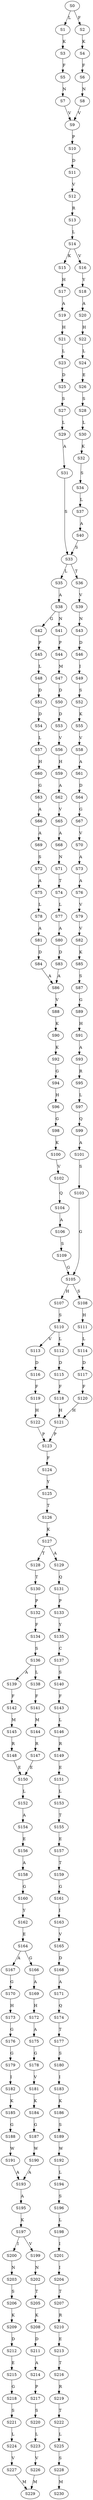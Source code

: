 strict digraph  {
	S0 -> S1 [ label = L ];
	S0 -> S2 [ label = F ];
	S1 -> S3 [ label = K ];
	S2 -> S4 [ label = K ];
	S3 -> S5 [ label = F ];
	S4 -> S6 [ label = F ];
	S5 -> S7 [ label = N ];
	S6 -> S8 [ label = N ];
	S7 -> S9 [ label = V ];
	S8 -> S9 [ label = V ];
	S9 -> S10 [ label = P ];
	S10 -> S11 [ label = D ];
	S11 -> S12 [ label = V ];
	S12 -> S13 [ label = R ];
	S13 -> S14 [ label = L ];
	S14 -> S15 [ label = K ];
	S14 -> S16 [ label = V ];
	S15 -> S17 [ label = H ];
	S16 -> S18 [ label = Y ];
	S17 -> S19 [ label = A ];
	S18 -> S20 [ label = A ];
	S19 -> S21 [ label = H ];
	S20 -> S22 [ label = H ];
	S21 -> S23 [ label = L ];
	S22 -> S24 [ label = L ];
	S23 -> S25 [ label = D ];
	S24 -> S26 [ label = E ];
	S25 -> S27 [ label = S ];
	S26 -> S28 [ label = S ];
	S27 -> S29 [ label = L ];
	S28 -> S30 [ label = L ];
	S29 -> S31 [ label = A ];
	S30 -> S32 [ label = K ];
	S31 -> S33 [ label = S ];
	S32 -> S34 [ label = S ];
	S33 -> S35 [ label = L ];
	S33 -> S36 [ label = T ];
	S34 -> S37 [ label = L ];
	S35 -> S38 [ label = A ];
	S36 -> S39 [ label = V ];
	S37 -> S40 [ label = A ];
	S38 -> S41 [ label = N ];
	S38 -> S42 [ label = G ];
	S39 -> S43 [ label = N ];
	S40 -> S33 [ label = S ];
	S41 -> S44 [ label = P ];
	S42 -> S45 [ label = P ];
	S43 -> S46 [ label = D ];
	S44 -> S47 [ label = M ];
	S45 -> S48 [ label = L ];
	S46 -> S49 [ label = I ];
	S47 -> S50 [ label = D ];
	S48 -> S51 [ label = D ];
	S49 -> S52 [ label = S ];
	S50 -> S53 [ label = D ];
	S51 -> S54 [ label = D ];
	S52 -> S55 [ label = K ];
	S53 -> S56 [ label = V ];
	S54 -> S57 [ label = L ];
	S55 -> S58 [ label = V ];
	S56 -> S59 [ label = H ];
	S57 -> S60 [ label = H ];
	S58 -> S61 [ label = A ];
	S59 -> S62 [ label = A ];
	S60 -> S63 [ label = G ];
	S61 -> S64 [ label = D ];
	S62 -> S65 [ label = V ];
	S63 -> S66 [ label = A ];
	S64 -> S67 [ label = G ];
	S65 -> S68 [ label = A ];
	S66 -> S69 [ label = A ];
	S67 -> S70 [ label = V ];
	S68 -> S71 [ label = N ];
	S69 -> S72 [ label = S ];
	S70 -> S73 [ label = A ];
	S71 -> S74 [ label = T ];
	S72 -> S75 [ label = A ];
	S73 -> S76 [ label = A ];
	S74 -> S77 [ label = L ];
	S75 -> S78 [ label = L ];
	S76 -> S79 [ label = V ];
	S77 -> S80 [ label = A ];
	S78 -> S81 [ label = A ];
	S79 -> S82 [ label = V ];
	S80 -> S83 [ label = D ];
	S81 -> S84 [ label = D ];
	S82 -> S85 [ label = K ];
	S83 -> S86 [ label = A ];
	S84 -> S86 [ label = A ];
	S85 -> S87 [ label = S ];
	S86 -> S88 [ label = V ];
	S87 -> S89 [ label = G ];
	S88 -> S90 [ label = K ];
	S89 -> S91 [ label = H ];
	S90 -> S92 [ label = K ];
	S91 -> S93 [ label = A ];
	S92 -> S94 [ label = G ];
	S93 -> S95 [ label = R ];
	S94 -> S96 [ label = H ];
	S95 -> S97 [ label = L ];
	S96 -> S98 [ label = G ];
	S97 -> S99 [ label = Q ];
	S98 -> S100 [ label = K ];
	S99 -> S101 [ label = A ];
	S100 -> S102 [ label = V ];
	S101 -> S103 [ label = S ];
	S102 -> S104 [ label = Q ];
	S103 -> S105 [ label = G ];
	S104 -> S106 [ label = A ];
	S105 -> S107 [ label = H ];
	S105 -> S108 [ label = S ];
	S106 -> S109 [ label = S ];
	S107 -> S110 [ label = S ];
	S108 -> S111 [ label = H ];
	S109 -> S105 [ label = G ];
	S110 -> S112 [ label = L ];
	S110 -> S113 [ label = V ];
	S111 -> S114 [ label = L ];
	S112 -> S115 [ label = D ];
	S113 -> S116 [ label = D ];
	S114 -> S117 [ label = D ];
	S115 -> S118 [ label = F ];
	S116 -> S119 [ label = F ];
	S117 -> S120 [ label = F ];
	S118 -> S121 [ label = H ];
	S119 -> S122 [ label = H ];
	S120 -> S121 [ label = H ];
	S121 -> S123 [ label = P ];
	S122 -> S123 [ label = P ];
	S123 -> S124 [ label = F ];
	S124 -> S125 [ label = Y ];
	S125 -> S126 [ label = T ];
	S126 -> S127 [ label = K ];
	S127 -> S128 [ label = T ];
	S127 -> S129 [ label = A ];
	S128 -> S130 [ label = T ];
	S129 -> S131 [ label = Q ];
	S130 -> S132 [ label = P ];
	S131 -> S133 [ label = P ];
	S132 -> S134 [ label = F ];
	S133 -> S135 [ label = Y ];
	S134 -> S136 [ label = S ];
	S135 -> S137 [ label = C ];
	S136 -> S138 [ label = L ];
	S136 -> S139 [ label = A ];
	S137 -> S140 [ label = S ];
	S138 -> S141 [ label = F ];
	S139 -> S142 [ label = F ];
	S140 -> S143 [ label = F ];
	S141 -> S144 [ label = M ];
	S142 -> S145 [ label = M ];
	S143 -> S146 [ label = L ];
	S144 -> S147 [ label = R ];
	S145 -> S148 [ label = R ];
	S146 -> S149 [ label = R ];
	S147 -> S150 [ label = E ];
	S148 -> S150 [ label = E ];
	S149 -> S151 [ label = E ];
	S150 -> S152 [ label = L ];
	S151 -> S153 [ label = L ];
	S152 -> S154 [ label = A ];
	S153 -> S155 [ label = T ];
	S154 -> S156 [ label = E ];
	S155 -> S157 [ label = E ];
	S156 -> S158 [ label = A ];
	S157 -> S159 [ label = T ];
	S158 -> S160 [ label = G ];
	S159 -> S161 [ label = G ];
	S160 -> S162 [ label = Y ];
	S161 -> S163 [ label = I ];
	S162 -> S164 [ label = E ];
	S163 -> S165 [ label = V ];
	S164 -> S166 [ label = G ];
	S164 -> S167 [ label = A ];
	S165 -> S168 [ label = D ];
	S166 -> S169 [ label = A ];
	S167 -> S170 [ label = G ];
	S168 -> S171 [ label = A ];
	S169 -> S172 [ label = H ];
	S170 -> S173 [ label = H ];
	S171 -> S174 [ label = Q ];
	S172 -> S175 [ label = A ];
	S173 -> S176 [ label = G ];
	S174 -> S177 [ label = T ];
	S175 -> S178 [ label = G ];
	S176 -> S179 [ label = G ];
	S177 -> S180 [ label = S ];
	S178 -> S181 [ label = V ];
	S179 -> S182 [ label = I ];
	S180 -> S183 [ label = I ];
	S181 -> S184 [ label = K ];
	S182 -> S185 [ label = K ];
	S183 -> S186 [ label = K ];
	S184 -> S187 [ label = G ];
	S185 -> S188 [ label = G ];
	S186 -> S189 [ label = S ];
	S187 -> S190 [ label = W ];
	S188 -> S191 [ label = W ];
	S189 -> S192 [ label = W ];
	S190 -> S193 [ label = A ];
	S191 -> S193 [ label = A ];
	S192 -> S194 [ label = L ];
	S193 -> S195 [ label = A ];
	S194 -> S196 [ label = S ];
	S195 -> S197 [ label = K ];
	S196 -> S198 [ label = L ];
	S197 -> S199 [ label = V ];
	S197 -> S200 [ label = I ];
	S198 -> S201 [ label = I ];
	S199 -> S202 [ label = N ];
	S200 -> S203 [ label = N ];
	S201 -> S204 [ label = I ];
	S202 -> S205 [ label = T ];
	S203 -> S206 [ label = S ];
	S204 -> S207 [ label = T ];
	S205 -> S208 [ label = K ];
	S206 -> S209 [ label = K ];
	S207 -> S210 [ label = R ];
	S208 -> S211 [ label = D ];
	S209 -> S212 [ label = D ];
	S210 -> S213 [ label = E ];
	S211 -> S214 [ label = A ];
	S212 -> S215 [ label = E ];
	S213 -> S216 [ label = T ];
	S214 -> S217 [ label = P ];
	S215 -> S218 [ label = G ];
	S216 -> S219 [ label = R ];
	S217 -> S220 [ label = S ];
	S218 -> S221 [ label = S ];
	S219 -> S222 [ label = T ];
	S220 -> S223 [ label = L ];
	S221 -> S224 [ label = L ];
	S222 -> S225 [ label = L ];
	S223 -> S226 [ label = V ];
	S224 -> S227 [ label = V ];
	S225 -> S228 [ label = S ];
	S226 -> S229 [ label = M ];
	S227 -> S229 [ label = M ];
	S228 -> S230 [ label = M ];
}
